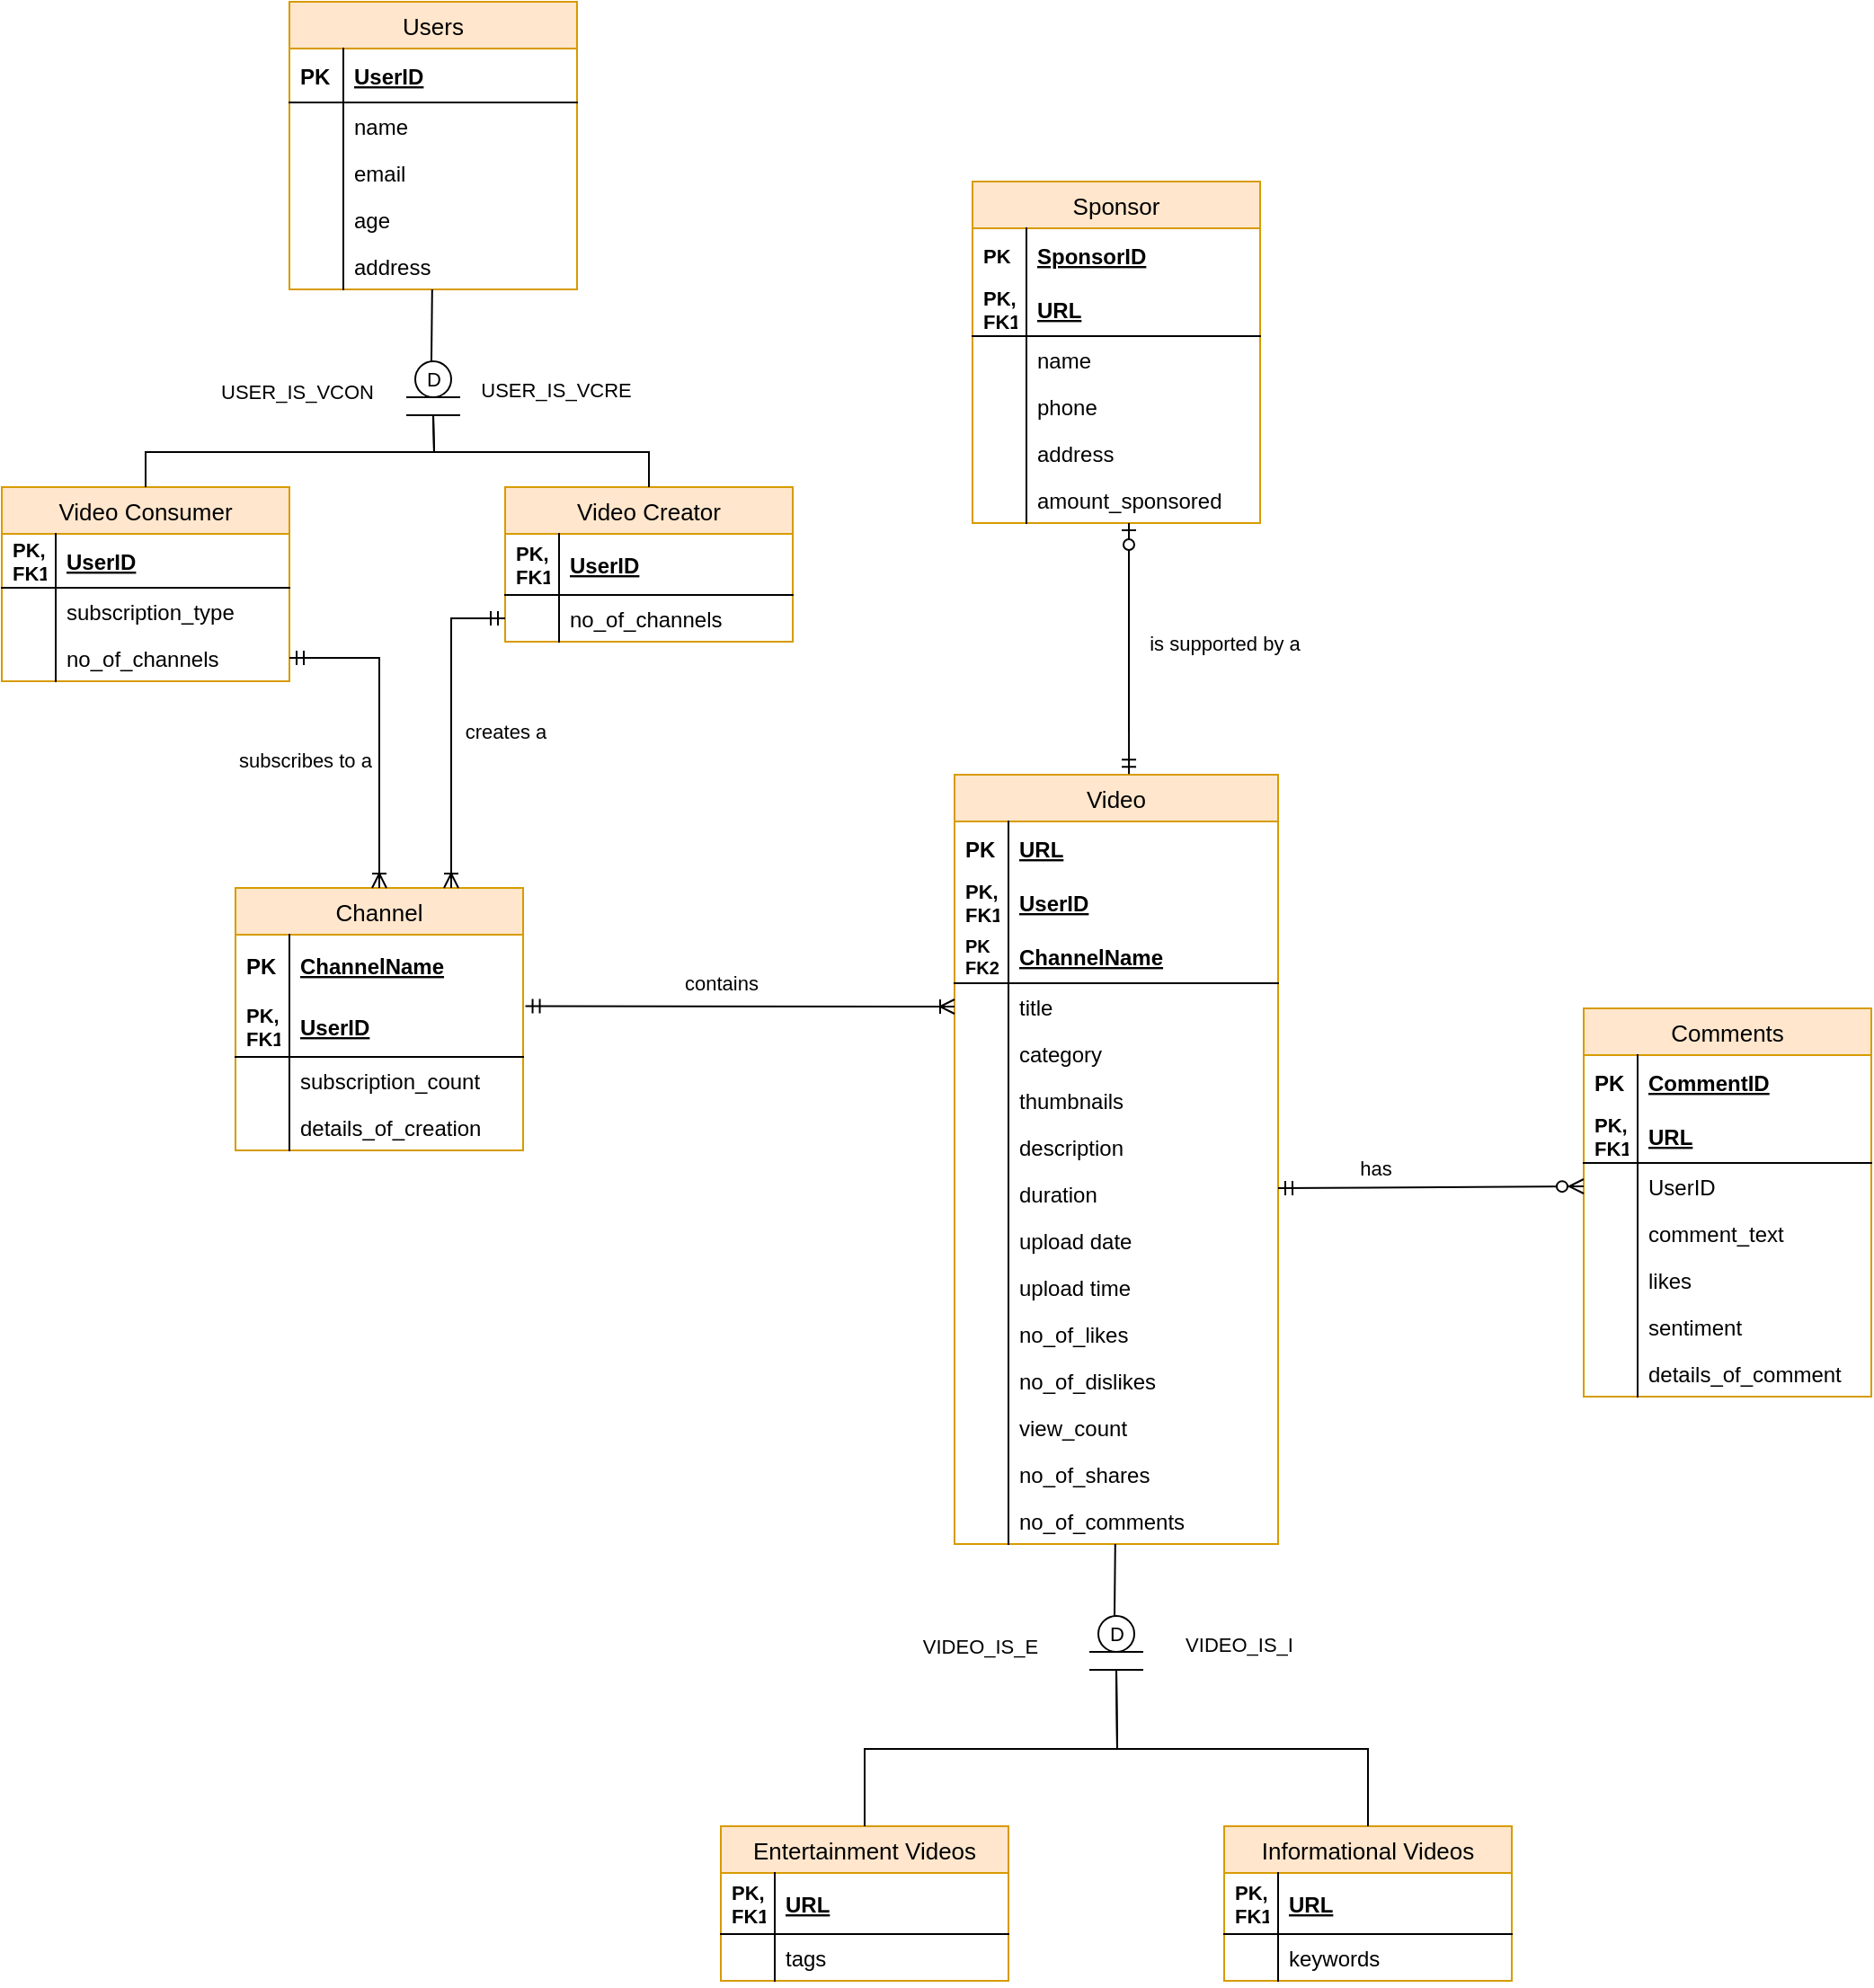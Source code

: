 <mxfile version="20.8.15" type="device"><diagram id="cdb5e136-1861-7ef1-5e76-c57f7e18aa8d" name="HW1"><mxGraphModel dx="2864" dy="1233" grid="1" gridSize="10" guides="1" tooltips="1" connect="1" arrows="1" fold="1" page="1" pageScale="1" pageWidth="1100" pageHeight="850" math="0" shadow="0"><root><mxCell id="0"/><mxCell id="1" parent="0"/><mxCell id="4a63a70a29bb4ada-1" value="Users" style="swimlane;fontStyle=0;childLayout=stackLayout;horizontal=1;startSize=26;fillColor=#ffe6cc;horizontalStack=0;resizeParent=1;resizeParentMax=0;resizeLast=0;collapsible=1;marginBottom=0;swimlaneFillColor=#ffffff;align=center;strokeWidth=1;fontSize=13;strokeColor=#d79b00;" parent="1" vertex="1"><mxGeometry x="130" y="20" width="160" height="160" as="geometry"/></mxCell><mxCell id="4a63a70a29bb4ada-2" value="UserID" style="shape=partialRectangle;top=0;left=0;right=0;bottom=1;align=left;verticalAlign=middle;fillColor=none;spacingLeft=34;spacingRight=4;overflow=hidden;rotatable=0;points=[[0,0.5],[1,0.5]];portConstraint=eastwest;dropTarget=0;fontStyle=5;" parent="4a63a70a29bb4ada-1" vertex="1"><mxGeometry y="26" width="160" height="30" as="geometry"/></mxCell><mxCell id="4a63a70a29bb4ada-3" value="PK" style="shape=partialRectangle;top=0;left=0;bottom=0;fillColor=none;align=left;verticalAlign=middle;spacingLeft=4;spacingRight=4;overflow=hidden;rotatable=0;points=[];portConstraint=eastwest;part=1;fontStyle=1" parent="4a63a70a29bb4ada-2" vertex="1" connectable="0"><mxGeometry width="30" height="30" as="geometry"/></mxCell><mxCell id="4a63a70a29bb4ada-6" value="name" style="shape=partialRectangle;top=0;left=0;right=0;bottom=0;align=left;verticalAlign=top;fillColor=none;spacingLeft=34;spacingRight=4;overflow=hidden;rotatable=0;points=[[0,0.5],[1,0.5]];portConstraint=eastwest;dropTarget=0;fontStyle=0" parent="4a63a70a29bb4ada-1" vertex="1"><mxGeometry y="56" width="160" height="26" as="geometry"/></mxCell><mxCell id="4a63a70a29bb4ada-7" value="" style="shape=partialRectangle;top=0;left=0;bottom=0;fillColor=none;align=left;verticalAlign=top;spacingLeft=4;spacingRight=4;overflow=hidden;rotatable=0;points=[];portConstraint=eastwest;part=1;fontStyle=2" parent="4a63a70a29bb4ada-6" vertex="1" connectable="0"><mxGeometry width="30" height="26" as="geometry"/></mxCell><mxCell id="5ecfb9fce94ea102-8" value="email" style="shape=partialRectangle;top=0;left=0;right=0;bottom=0;align=left;verticalAlign=top;fillColor=none;spacingLeft=34;spacingRight=4;overflow=hidden;rotatable=0;points=[[0,0.5],[1,0.5]];portConstraint=eastwest;dropTarget=0;" parent="4a63a70a29bb4ada-1" vertex="1"><mxGeometry y="82" width="160" height="26" as="geometry"/></mxCell><mxCell id="5ecfb9fce94ea102-9" value="" style="shape=partialRectangle;top=0;left=0;bottom=0;fillColor=none;align=left;verticalAlign=top;spacingLeft=4;spacingRight=4;overflow=hidden;rotatable=0;points=[];portConstraint=eastwest;part=1;" parent="5ecfb9fce94ea102-8" vertex="1" connectable="0"><mxGeometry width="30" height="26" as="geometry"/></mxCell><mxCell id="4a63a70a29bb4ada-16" value="age" style="shape=partialRectangle;top=0;left=0;right=0;bottom=0;align=left;verticalAlign=top;fillColor=none;spacingLeft=34;spacingRight=4;overflow=hidden;rotatable=0;points=[[0,0.5],[1,0.5]];portConstraint=eastwest;dropTarget=0;" parent="4a63a70a29bb4ada-1" vertex="1"><mxGeometry y="108" width="160" height="26" as="geometry"/></mxCell><mxCell id="4a63a70a29bb4ada-17" value="" style="shape=partialRectangle;top=0;left=0;bottom=0;fillColor=none;align=left;verticalAlign=top;spacingLeft=4;spacingRight=4;overflow=hidden;rotatable=0;points=[];portConstraint=eastwest;part=1;" parent="4a63a70a29bb4ada-16" vertex="1" connectable="0"><mxGeometry width="30" height="26" as="geometry"/></mxCell><mxCell id="5k9nXyKRHNl5t0Hc_vEz-2" value="address&#10;" style="shape=partialRectangle;top=0;left=0;right=0;bottom=0;align=left;verticalAlign=top;fillColor=none;spacingLeft=34;spacingRight=4;overflow=hidden;rotatable=0;points=[[0,0.5],[1,0.5]];portConstraint=eastwest;dropTarget=0;" vertex="1" parent="4a63a70a29bb4ada-1"><mxGeometry y="134" width="160" height="26" as="geometry"/></mxCell><mxCell id="5k9nXyKRHNl5t0Hc_vEz-3" value="" style="shape=partialRectangle;top=0;left=0;bottom=0;fillColor=none;align=left;verticalAlign=top;spacingLeft=4;spacingRight=4;overflow=hidden;rotatable=0;points=[];portConstraint=eastwest;part=1;" vertex="1" connectable="0" parent="5k9nXyKRHNl5t0Hc_vEz-2"><mxGeometry width="30" height="26" as="geometry"/></mxCell><mxCell id="5k9nXyKRHNl5t0Hc_vEz-5" value="Video Consumer" style="swimlane;fontStyle=0;childLayout=stackLayout;horizontal=1;startSize=26;fillColor=#ffe6cc;horizontalStack=0;resizeParent=1;resizeParentMax=0;resizeLast=0;collapsible=1;marginBottom=0;swimlaneFillColor=#ffffff;align=center;strokeWidth=1;fontSize=13;strokeColor=#d79b00;" vertex="1" parent="1"><mxGeometry x="-30" y="290" width="160" height="108" as="geometry"/></mxCell><mxCell id="5k9nXyKRHNl5t0Hc_vEz-6" value="UserID" style="shape=partialRectangle;top=0;left=0;right=0;bottom=1;align=left;verticalAlign=middle;fillColor=none;spacingLeft=34;spacingRight=4;overflow=hidden;rotatable=0;points=[[0,0.5],[1,0.5]];portConstraint=eastwest;dropTarget=0;fontStyle=5;" vertex="1" parent="5k9nXyKRHNl5t0Hc_vEz-5"><mxGeometry y="26" width="160" height="30" as="geometry"/></mxCell><mxCell id="5k9nXyKRHNl5t0Hc_vEz-7" value="PK,&#10;FK1" style="shape=partialRectangle;top=0;left=0;bottom=0;fillColor=none;align=left;verticalAlign=middle;spacingLeft=4;spacingRight=4;overflow=hidden;rotatable=0;points=[];portConstraint=eastwest;part=1;fontStyle=1;fontSize=11;" vertex="1" connectable="0" parent="5k9nXyKRHNl5t0Hc_vEz-6"><mxGeometry width="30" height="30" as="geometry"/></mxCell><mxCell id="5k9nXyKRHNl5t0Hc_vEz-8" value="subscription_type" style="shape=partialRectangle;top=0;left=0;right=0;bottom=0;align=left;verticalAlign=top;fillColor=none;spacingLeft=34;spacingRight=4;overflow=hidden;rotatable=0;points=[[0,0.5],[1,0.5]];portConstraint=eastwest;dropTarget=0;fontStyle=0" vertex="1" parent="5k9nXyKRHNl5t0Hc_vEz-5"><mxGeometry y="56" width="160" height="26" as="geometry"/></mxCell><mxCell id="5k9nXyKRHNl5t0Hc_vEz-9" value="" style="shape=partialRectangle;top=0;left=0;bottom=0;fillColor=none;align=left;verticalAlign=top;spacingLeft=4;spacingRight=4;overflow=hidden;rotatable=0;points=[];portConstraint=eastwest;part=1;fontStyle=2" vertex="1" connectable="0" parent="5k9nXyKRHNl5t0Hc_vEz-8"><mxGeometry width="30" height="26" as="geometry"/></mxCell><mxCell id="5k9nXyKRHNl5t0Hc_vEz-12" value="no_of_channels" style="shape=partialRectangle;top=0;left=0;right=0;bottom=0;align=left;verticalAlign=top;fillColor=none;spacingLeft=34;spacingRight=4;overflow=hidden;rotatable=0;points=[[0,0.5],[1,0.5]];portConstraint=eastwest;dropTarget=0;" vertex="1" parent="5k9nXyKRHNl5t0Hc_vEz-5"><mxGeometry y="82" width="160" height="26" as="geometry"/></mxCell><mxCell id="5k9nXyKRHNl5t0Hc_vEz-13" value="" style="shape=partialRectangle;top=0;left=0;bottom=0;fillColor=none;align=left;verticalAlign=top;spacingLeft=4;spacingRight=4;overflow=hidden;rotatable=0;points=[];portConstraint=eastwest;part=1;" vertex="1" connectable="0" parent="5k9nXyKRHNl5t0Hc_vEz-12"><mxGeometry width="30" height="26" as="geometry"/></mxCell><mxCell id="5k9nXyKRHNl5t0Hc_vEz-16" value="Video Creator" style="swimlane;fontStyle=0;childLayout=stackLayout;horizontal=1;startSize=26;fillColor=#ffe6cc;horizontalStack=0;resizeParent=1;resizeParentMax=0;resizeLast=0;collapsible=1;marginBottom=0;swimlaneFillColor=#ffffff;align=center;strokeWidth=1;fontSize=13;strokeColor=#d79b00;" vertex="1" parent="1"><mxGeometry x="250" y="290" width="160" height="86" as="geometry"/></mxCell><mxCell id="5k9nXyKRHNl5t0Hc_vEz-17" value="UserID" style="shape=partialRectangle;top=0;left=0;right=0;bottom=1;align=left;verticalAlign=middle;fillColor=none;spacingLeft=34;spacingRight=4;overflow=hidden;rotatable=0;points=[[0,0.5],[1,0.5]];portConstraint=eastwest;dropTarget=0;fontStyle=5;" vertex="1" parent="5k9nXyKRHNl5t0Hc_vEz-16"><mxGeometry y="26" width="160" height="34" as="geometry"/></mxCell><mxCell id="5k9nXyKRHNl5t0Hc_vEz-18" value="PK,&#10;FK1" style="shape=partialRectangle;top=0;left=0;bottom=0;fillColor=none;align=left;verticalAlign=middle;spacingLeft=4;spacingRight=4;overflow=hidden;rotatable=0;points=[];portConstraint=eastwest;part=1;fontStyle=1;fontSize=11;" vertex="1" connectable="0" parent="5k9nXyKRHNl5t0Hc_vEz-17"><mxGeometry width="30" height="34" as="geometry"/></mxCell><mxCell id="5k9nXyKRHNl5t0Hc_vEz-19" value="no_of_channels" style="shape=partialRectangle;top=0;left=0;right=0;bottom=0;align=left;verticalAlign=top;fillColor=none;spacingLeft=34;spacingRight=4;overflow=hidden;rotatable=0;points=[[0,0.5],[1,0.5]];portConstraint=eastwest;dropTarget=0;fontStyle=0" vertex="1" parent="5k9nXyKRHNl5t0Hc_vEz-16"><mxGeometry y="60" width="160" height="26" as="geometry"/></mxCell><mxCell id="5k9nXyKRHNl5t0Hc_vEz-20" value="" style="shape=partialRectangle;top=0;left=0;bottom=0;fillColor=none;align=left;verticalAlign=top;spacingLeft=4;spacingRight=4;overflow=hidden;rotatable=0;points=[];portConstraint=eastwest;part=1;fontStyle=2" vertex="1" connectable="0" parent="5k9nXyKRHNl5t0Hc_vEz-19"><mxGeometry width="30" height="26" as="geometry"/></mxCell><mxCell id="5k9nXyKRHNl5t0Hc_vEz-27" value="Channel" style="swimlane;fontStyle=0;childLayout=stackLayout;horizontal=1;startSize=26;fillColor=#ffe6cc;horizontalStack=0;resizeParent=1;resizeParentMax=0;resizeLast=0;collapsible=1;marginBottom=0;swimlaneFillColor=#ffffff;align=center;strokeWidth=1;fontSize=13;strokeColor=#d79b00;" vertex="1" parent="1"><mxGeometry x="100" y="513" width="160" height="146" as="geometry"/></mxCell><mxCell id="5k9nXyKRHNl5t0Hc_vEz-28" value="ChannelName" style="shape=partialRectangle;top=0;left=0;right=0;bottom=1;align=left;verticalAlign=middle;fillColor=none;spacingLeft=34;spacingRight=4;overflow=hidden;rotatable=0;points=[[0,0.5],[1,0.5]];portConstraint=eastwest;dropTarget=0;fontStyle=5;strokeColor=none;" vertex="1" parent="5k9nXyKRHNl5t0Hc_vEz-27"><mxGeometry y="26" width="160" height="34" as="geometry"/></mxCell><mxCell id="5k9nXyKRHNl5t0Hc_vEz-29" value="PK" style="shape=partialRectangle;top=0;left=0;bottom=0;fillColor=none;align=left;verticalAlign=middle;spacingLeft=4;spacingRight=4;overflow=hidden;rotatable=0;points=[];portConstraint=eastwest;part=1;fontStyle=1" vertex="1" connectable="0" parent="5k9nXyKRHNl5t0Hc_vEz-28"><mxGeometry width="30" height="34" as="geometry"/></mxCell><mxCell id="5k9nXyKRHNl5t0Hc_vEz-38" value="UserID" style="shape=partialRectangle;top=0;left=0;right=0;bottom=1;align=left;verticalAlign=middle;fillColor=none;spacingLeft=34;spacingRight=4;overflow=hidden;rotatable=0;points=[[0,0.5],[1,0.5]];portConstraint=eastwest;dropTarget=0;fontStyle=5;" vertex="1" parent="5k9nXyKRHNl5t0Hc_vEz-27"><mxGeometry y="60" width="160" height="34" as="geometry"/></mxCell><mxCell id="5k9nXyKRHNl5t0Hc_vEz-39" value="PK,&#10;FK1" style="shape=partialRectangle;top=0;left=0;bottom=0;fillColor=none;align=left;verticalAlign=middle;spacingLeft=4;spacingRight=4;overflow=hidden;rotatable=0;points=[];portConstraint=eastwest;part=1;fontStyle=1;fontSize=11;" vertex="1" connectable="0" parent="5k9nXyKRHNl5t0Hc_vEz-38"><mxGeometry width="30" height="34" as="geometry"/></mxCell><mxCell id="5k9nXyKRHNl5t0Hc_vEz-30" value="subscription_count" style="shape=partialRectangle;top=0;left=0;right=0;bottom=0;align=left;verticalAlign=top;fillColor=none;spacingLeft=34;spacingRight=4;overflow=hidden;rotatable=0;points=[[0,0.5],[1,0.5]];portConstraint=eastwest;dropTarget=0;fontStyle=0" vertex="1" parent="5k9nXyKRHNl5t0Hc_vEz-27"><mxGeometry y="94" width="160" height="26" as="geometry"/></mxCell><mxCell id="5k9nXyKRHNl5t0Hc_vEz-31" value="" style="shape=partialRectangle;top=0;left=0;bottom=0;fillColor=none;align=left;verticalAlign=top;spacingLeft=4;spacingRight=4;overflow=hidden;rotatable=0;points=[];portConstraint=eastwest;part=1;fontStyle=2" vertex="1" connectable="0" parent="5k9nXyKRHNl5t0Hc_vEz-30"><mxGeometry width="30" height="26" as="geometry"/></mxCell><mxCell id="5k9nXyKRHNl5t0Hc_vEz-32" value="details_of_creation" style="shape=partialRectangle;top=0;left=0;right=0;bottom=0;align=left;verticalAlign=top;fillColor=none;spacingLeft=34;spacingRight=4;overflow=hidden;rotatable=0;points=[[0,0.5],[1,0.5]];portConstraint=eastwest;dropTarget=0;" vertex="1" parent="5k9nXyKRHNl5t0Hc_vEz-27"><mxGeometry y="120" width="160" height="26" as="geometry"/></mxCell><mxCell id="5k9nXyKRHNl5t0Hc_vEz-33" value="" style="shape=partialRectangle;top=0;left=0;bottom=0;fillColor=none;align=left;verticalAlign=top;spacingLeft=4;spacingRight=4;overflow=hidden;rotatable=0;points=[];portConstraint=eastwest;part=1;" vertex="1" connectable="0" parent="5k9nXyKRHNl5t0Hc_vEz-32"><mxGeometry width="30" height="26" as="geometry"/></mxCell><mxCell id="5k9nXyKRHNl5t0Hc_vEz-45" value="Video" style="swimlane;fontStyle=0;childLayout=stackLayout;horizontal=1;startSize=26;fillColor=#ffe6cc;horizontalStack=0;resizeParent=1;resizeParentMax=0;resizeLast=0;collapsible=1;marginBottom=0;swimlaneFillColor=#ffffff;align=center;strokeWidth=1;fontSize=13;strokeColor=#d79b00;" vertex="1" parent="1"><mxGeometry x="500" y="450" width="180" height="428" as="geometry"/></mxCell><mxCell id="5k9nXyKRHNl5t0Hc_vEz-46" value="URL" style="shape=partialRectangle;top=0;left=0;right=0;bottom=1;align=left;verticalAlign=middle;fillColor=none;spacingLeft=34;spacingRight=4;overflow=hidden;rotatable=0;points=[[0,0.5],[1,0.5]];portConstraint=eastwest;dropTarget=0;fontStyle=5;strokeColor=none;" vertex="1" parent="5k9nXyKRHNl5t0Hc_vEz-45"><mxGeometry y="26" width="180" height="30" as="geometry"/></mxCell><mxCell id="5k9nXyKRHNl5t0Hc_vEz-47" value="PK" style="shape=partialRectangle;top=0;left=0;bottom=0;fillColor=none;align=left;verticalAlign=middle;spacingLeft=4;spacingRight=4;overflow=hidden;rotatable=0;points=[];portConstraint=eastwest;part=1;fontStyle=1" vertex="1" connectable="0" parent="5k9nXyKRHNl5t0Hc_vEz-46"><mxGeometry width="30" height="30" as="geometry"/></mxCell><mxCell id="5k9nXyKRHNl5t0Hc_vEz-78" value="UserID" style="shape=partialRectangle;top=0;left=0;right=0;bottom=1;align=left;verticalAlign=middle;fillColor=none;spacingLeft=34;spacingRight=4;overflow=hidden;rotatable=0;points=[[0,0.5],[1,0.5]];portConstraint=eastwest;dropTarget=0;fontStyle=5;strokeColor=none;" vertex="1" parent="5k9nXyKRHNl5t0Hc_vEz-45"><mxGeometry y="56" width="180" height="30" as="geometry"/></mxCell><mxCell id="5k9nXyKRHNl5t0Hc_vEz-79" value="PK,&#10;FK1" style="shape=partialRectangle;top=0;left=0;bottom=0;fillColor=none;align=left;verticalAlign=middle;spacingLeft=4;spacingRight=4;overflow=hidden;rotatable=0;points=[];portConstraint=eastwest;part=1;fontStyle=1;fontSize=11;" vertex="1" connectable="0" parent="5k9nXyKRHNl5t0Hc_vEz-78"><mxGeometry width="30" height="30" as="geometry"/></mxCell><mxCell id="5k9nXyKRHNl5t0Hc_vEz-80" value="ChannelName" style="shape=partialRectangle;top=0;left=0;right=0;bottom=1;align=left;verticalAlign=middle;fillColor=none;spacingLeft=34;spacingRight=4;overflow=hidden;rotatable=0;points=[[0,0.5],[1,0.5]];portConstraint=eastwest;dropTarget=0;fontStyle=5;" vertex="1" parent="5k9nXyKRHNl5t0Hc_vEz-45"><mxGeometry y="86" width="180" height="30" as="geometry"/></mxCell><mxCell id="5k9nXyKRHNl5t0Hc_vEz-81" value="PK&#10;FK2" style="shape=partialRectangle;top=0;left=0;bottom=0;fillColor=none;align=left;verticalAlign=middle;spacingLeft=4;spacingRight=4;overflow=hidden;rotatable=0;points=[];portConstraint=eastwest;part=1;fontStyle=1;fontSize=10;" vertex="1" connectable="0" parent="5k9nXyKRHNl5t0Hc_vEz-80"><mxGeometry width="30" height="30" as="geometry"/></mxCell><mxCell id="5k9nXyKRHNl5t0Hc_vEz-48" value="title" style="shape=partialRectangle;top=0;left=0;right=0;bottom=0;align=left;verticalAlign=top;fillColor=none;spacingLeft=34;spacingRight=4;overflow=hidden;rotatable=0;points=[[0,0.5],[1,0.5]];portConstraint=eastwest;dropTarget=0;fontStyle=0" vertex="1" parent="5k9nXyKRHNl5t0Hc_vEz-45"><mxGeometry y="116" width="180" height="26" as="geometry"/></mxCell><mxCell id="5k9nXyKRHNl5t0Hc_vEz-49" value="" style="shape=partialRectangle;top=0;left=0;bottom=0;fillColor=none;align=left;verticalAlign=top;spacingLeft=4;spacingRight=4;overflow=hidden;rotatable=0;points=[];portConstraint=eastwest;part=1;fontStyle=2" vertex="1" connectable="0" parent="5k9nXyKRHNl5t0Hc_vEz-48"><mxGeometry width="30" height="26" as="geometry"/></mxCell><mxCell id="5k9nXyKRHNl5t0Hc_vEz-61" value="category" style="shape=partialRectangle;top=0;left=0;right=0;bottom=0;align=left;verticalAlign=top;fillColor=none;spacingLeft=34;spacingRight=4;overflow=hidden;rotatable=0;points=[[0,0.5],[1,0.5]];portConstraint=eastwest;dropTarget=0;" vertex="1" parent="5k9nXyKRHNl5t0Hc_vEz-45"><mxGeometry y="142" width="180" height="26" as="geometry"/></mxCell><mxCell id="5k9nXyKRHNl5t0Hc_vEz-62" value="" style="shape=partialRectangle;top=0;left=0;bottom=0;fillColor=none;align=left;verticalAlign=top;spacingLeft=4;spacingRight=4;overflow=hidden;rotatable=0;points=[];portConstraint=eastwest;part=1;" vertex="1" connectable="0" parent="5k9nXyKRHNl5t0Hc_vEz-61"><mxGeometry width="30" height="26" as="geometry"/></mxCell><mxCell id="5k9nXyKRHNl5t0Hc_vEz-50" value="thumbnails" style="shape=partialRectangle;top=0;left=0;right=0;bottom=0;align=left;verticalAlign=top;fillColor=none;spacingLeft=34;spacingRight=4;overflow=hidden;rotatable=0;points=[[0,0.5],[1,0.5]];portConstraint=eastwest;dropTarget=0;" vertex="1" parent="5k9nXyKRHNl5t0Hc_vEz-45"><mxGeometry y="168" width="180" height="26" as="geometry"/></mxCell><mxCell id="5k9nXyKRHNl5t0Hc_vEz-51" value="" style="shape=partialRectangle;top=0;left=0;bottom=0;fillColor=none;align=left;verticalAlign=top;spacingLeft=4;spacingRight=4;overflow=hidden;rotatable=0;points=[];portConstraint=eastwest;part=1;" vertex="1" connectable="0" parent="5k9nXyKRHNl5t0Hc_vEz-50"><mxGeometry width="30" height="26" as="geometry"/></mxCell><mxCell id="5k9nXyKRHNl5t0Hc_vEz-52" value="description" style="shape=partialRectangle;top=0;left=0;right=0;bottom=0;align=left;verticalAlign=top;fillColor=none;spacingLeft=34;spacingRight=4;overflow=hidden;rotatable=0;points=[[0,0.5],[1,0.5]];portConstraint=eastwest;dropTarget=0;" vertex="1" parent="5k9nXyKRHNl5t0Hc_vEz-45"><mxGeometry y="194" width="180" height="26" as="geometry"/></mxCell><mxCell id="5k9nXyKRHNl5t0Hc_vEz-53" value="" style="shape=partialRectangle;top=0;left=0;bottom=0;fillColor=none;align=left;verticalAlign=top;spacingLeft=4;spacingRight=4;overflow=hidden;rotatable=0;points=[];portConstraint=eastwest;part=1;" vertex="1" connectable="0" parent="5k9nXyKRHNl5t0Hc_vEz-52"><mxGeometry width="30" height="26" as="geometry"/></mxCell><mxCell id="5k9nXyKRHNl5t0Hc_vEz-63" value="duration&#10;" style="shape=partialRectangle;top=0;left=0;right=0;bottom=0;align=left;verticalAlign=top;fillColor=none;spacingLeft=34;spacingRight=4;overflow=hidden;rotatable=0;points=[[0,0.5],[1,0.5]];portConstraint=eastwest;dropTarget=0;" vertex="1" parent="5k9nXyKRHNl5t0Hc_vEz-45"><mxGeometry y="220" width="180" height="26" as="geometry"/></mxCell><mxCell id="5k9nXyKRHNl5t0Hc_vEz-64" value="" style="shape=partialRectangle;top=0;left=0;bottom=0;fillColor=none;align=left;verticalAlign=top;spacingLeft=4;spacingRight=4;overflow=hidden;rotatable=0;points=[];portConstraint=eastwest;part=1;" vertex="1" connectable="0" parent="5k9nXyKRHNl5t0Hc_vEz-63"><mxGeometry width="30" height="26" as="geometry"/></mxCell><mxCell id="5k9nXyKRHNl5t0Hc_vEz-65" value="upload date&#10;" style="shape=partialRectangle;top=0;left=0;right=0;bottom=0;align=left;verticalAlign=top;fillColor=none;spacingLeft=34;spacingRight=4;overflow=hidden;rotatable=0;points=[[0,0.5],[1,0.5]];portConstraint=eastwest;dropTarget=0;" vertex="1" parent="5k9nXyKRHNl5t0Hc_vEz-45"><mxGeometry y="246" width="180" height="26" as="geometry"/></mxCell><mxCell id="5k9nXyKRHNl5t0Hc_vEz-66" value="" style="shape=partialRectangle;top=0;left=0;bottom=0;fillColor=none;align=left;verticalAlign=top;spacingLeft=4;spacingRight=4;overflow=hidden;rotatable=0;points=[];portConstraint=eastwest;part=1;" vertex="1" connectable="0" parent="5k9nXyKRHNl5t0Hc_vEz-65"><mxGeometry width="30" height="26" as="geometry"/></mxCell><mxCell id="5k9nXyKRHNl5t0Hc_vEz-114" value="upload time" style="shape=partialRectangle;top=0;left=0;right=0;bottom=0;align=left;verticalAlign=top;fillColor=none;spacingLeft=34;spacingRight=4;overflow=hidden;rotatable=0;points=[[0,0.5],[1,0.5]];portConstraint=eastwest;dropTarget=0;" vertex="1" parent="5k9nXyKRHNl5t0Hc_vEz-45"><mxGeometry y="272" width="180" height="26" as="geometry"/></mxCell><mxCell id="5k9nXyKRHNl5t0Hc_vEz-115" value="" style="shape=partialRectangle;top=0;left=0;bottom=0;fillColor=none;align=left;verticalAlign=top;spacingLeft=4;spacingRight=4;overflow=hidden;rotatable=0;points=[];portConstraint=eastwest;part=1;" vertex="1" connectable="0" parent="5k9nXyKRHNl5t0Hc_vEz-114"><mxGeometry width="30" height="26" as="geometry"/></mxCell><mxCell id="5k9nXyKRHNl5t0Hc_vEz-54" value="no_of_likes" style="shape=partialRectangle;top=0;left=0;right=0;bottom=0;align=left;verticalAlign=top;fillColor=none;spacingLeft=34;spacingRight=4;overflow=hidden;rotatable=0;points=[[0,0.5],[1,0.5]];portConstraint=eastwest;dropTarget=0;" vertex="1" parent="5k9nXyKRHNl5t0Hc_vEz-45"><mxGeometry y="298" width="180" height="26" as="geometry"/></mxCell><mxCell id="5k9nXyKRHNl5t0Hc_vEz-55" value="" style="shape=partialRectangle;top=0;left=0;bottom=0;fillColor=none;align=left;verticalAlign=top;spacingLeft=4;spacingRight=4;overflow=hidden;rotatable=0;points=[];portConstraint=eastwest;part=1;" vertex="1" connectable="0" parent="5k9nXyKRHNl5t0Hc_vEz-54"><mxGeometry width="30" height="26" as="geometry"/></mxCell><mxCell id="5k9nXyKRHNl5t0Hc_vEz-118" value="no_of_dislikes" style="shape=partialRectangle;top=0;left=0;right=0;bottom=0;align=left;verticalAlign=top;fillColor=none;spacingLeft=34;spacingRight=4;overflow=hidden;rotatable=0;points=[[0,0.5],[1,0.5]];portConstraint=eastwest;dropTarget=0;" vertex="1" parent="5k9nXyKRHNl5t0Hc_vEz-45"><mxGeometry y="324" width="180" height="26" as="geometry"/></mxCell><mxCell id="5k9nXyKRHNl5t0Hc_vEz-119" value="" style="shape=partialRectangle;top=0;left=0;bottom=0;fillColor=none;align=left;verticalAlign=top;spacingLeft=4;spacingRight=4;overflow=hidden;rotatable=0;points=[];portConstraint=eastwest;part=1;" vertex="1" connectable="0" parent="5k9nXyKRHNl5t0Hc_vEz-118"><mxGeometry width="30" height="26" as="geometry"/></mxCell><mxCell id="5k9nXyKRHNl5t0Hc_vEz-120" value="view_count" style="shape=partialRectangle;top=0;left=0;right=0;bottom=0;align=left;verticalAlign=top;fillColor=none;spacingLeft=34;spacingRight=4;overflow=hidden;rotatable=0;points=[[0,0.5],[1,0.5]];portConstraint=eastwest;dropTarget=0;" vertex="1" parent="5k9nXyKRHNl5t0Hc_vEz-45"><mxGeometry y="350" width="180" height="26" as="geometry"/></mxCell><mxCell id="5k9nXyKRHNl5t0Hc_vEz-121" value="" style="shape=partialRectangle;top=0;left=0;bottom=0;fillColor=none;align=left;verticalAlign=top;spacingLeft=4;spacingRight=4;overflow=hidden;rotatable=0;points=[];portConstraint=eastwest;part=1;" vertex="1" connectable="0" parent="5k9nXyKRHNl5t0Hc_vEz-120"><mxGeometry width="30" height="26" as="geometry"/></mxCell><mxCell id="5k9nXyKRHNl5t0Hc_vEz-122" value="no_of_shares" style="shape=partialRectangle;top=0;left=0;right=0;bottom=0;align=left;verticalAlign=top;fillColor=none;spacingLeft=34;spacingRight=4;overflow=hidden;rotatable=0;points=[[0,0.5],[1,0.5]];portConstraint=eastwest;dropTarget=0;" vertex="1" parent="5k9nXyKRHNl5t0Hc_vEz-45"><mxGeometry y="376" width="180" height="26" as="geometry"/></mxCell><mxCell id="5k9nXyKRHNl5t0Hc_vEz-123" value="" style="shape=partialRectangle;top=0;left=0;bottom=0;fillColor=none;align=left;verticalAlign=top;spacingLeft=4;spacingRight=4;overflow=hidden;rotatable=0;points=[];portConstraint=eastwest;part=1;" vertex="1" connectable="0" parent="5k9nXyKRHNl5t0Hc_vEz-122"><mxGeometry width="30" height="26" as="geometry"/></mxCell><mxCell id="5k9nXyKRHNl5t0Hc_vEz-116" value="no_of_comments" style="shape=partialRectangle;top=0;left=0;right=0;bottom=0;align=left;verticalAlign=top;fillColor=none;spacingLeft=34;spacingRight=4;overflow=hidden;rotatable=0;points=[[0,0.5],[1,0.5]];portConstraint=eastwest;dropTarget=0;" vertex="1" parent="5k9nXyKRHNl5t0Hc_vEz-45"><mxGeometry y="402" width="180" height="26" as="geometry"/></mxCell><mxCell id="5k9nXyKRHNl5t0Hc_vEz-117" value="" style="shape=partialRectangle;top=0;left=0;bottom=0;fillColor=none;align=left;verticalAlign=top;spacingLeft=4;spacingRight=4;overflow=hidden;rotatable=0;points=[];portConstraint=eastwest;part=1;" vertex="1" connectable="0" parent="5k9nXyKRHNl5t0Hc_vEz-116"><mxGeometry width="30" height="26" as="geometry"/></mxCell><mxCell id="5k9nXyKRHNl5t0Hc_vEz-83" value="Informational Videos" style="swimlane;fontStyle=0;childLayout=stackLayout;horizontal=1;startSize=26;fillColor=#ffe6cc;horizontalStack=0;resizeParent=1;resizeParentMax=0;resizeLast=0;collapsible=1;marginBottom=0;swimlaneFillColor=#ffffff;align=center;strokeWidth=1;fontSize=13;strokeColor=#d79b00;" vertex="1" parent="1"><mxGeometry x="650" y="1035" width="160" height="86" as="geometry"/></mxCell><mxCell id="5k9nXyKRHNl5t0Hc_vEz-84" value="URL" style="shape=partialRectangle;top=0;left=0;right=0;bottom=1;align=left;verticalAlign=middle;fillColor=none;spacingLeft=34;spacingRight=4;overflow=hidden;rotatable=0;points=[[0,0.5],[1,0.5]];portConstraint=eastwest;dropTarget=0;fontStyle=5;" vertex="1" parent="5k9nXyKRHNl5t0Hc_vEz-83"><mxGeometry y="26" width="160" height="34" as="geometry"/></mxCell><mxCell id="5k9nXyKRHNl5t0Hc_vEz-85" value="PK,&#10;FK1" style="shape=partialRectangle;top=0;left=0;bottom=0;fillColor=none;align=left;verticalAlign=middle;spacingLeft=4;spacingRight=4;overflow=hidden;rotatable=0;points=[];portConstraint=eastwest;part=1;fontStyle=1;fontSize=11;" vertex="1" connectable="0" parent="5k9nXyKRHNl5t0Hc_vEz-84"><mxGeometry width="30" height="34" as="geometry"/></mxCell><mxCell id="5k9nXyKRHNl5t0Hc_vEz-86" value="keywords" style="shape=partialRectangle;top=0;left=0;right=0;bottom=0;align=left;verticalAlign=top;fillColor=none;spacingLeft=34;spacingRight=4;overflow=hidden;rotatable=0;points=[[0,0.5],[1,0.5]];portConstraint=eastwest;dropTarget=0;fontStyle=0" vertex="1" parent="5k9nXyKRHNl5t0Hc_vEz-83"><mxGeometry y="60" width="160" height="26" as="geometry"/></mxCell><mxCell id="5k9nXyKRHNl5t0Hc_vEz-87" value="" style="shape=partialRectangle;top=0;left=0;bottom=0;fillColor=none;align=left;verticalAlign=top;spacingLeft=4;spacingRight=4;overflow=hidden;rotatable=0;points=[];portConstraint=eastwest;part=1;fontStyle=2" vertex="1" connectable="0" parent="5k9nXyKRHNl5t0Hc_vEz-86"><mxGeometry width="30" height="26" as="geometry"/></mxCell><mxCell id="5k9nXyKRHNl5t0Hc_vEz-90" value="Entertainment Videos" style="swimlane;fontStyle=0;childLayout=stackLayout;horizontal=1;startSize=26;fillColor=#ffe6cc;horizontalStack=0;resizeParent=1;resizeParentMax=0;resizeLast=0;collapsible=1;marginBottom=0;swimlaneFillColor=#ffffff;align=center;strokeWidth=1;fontSize=13;strokeColor=#d79b00;" vertex="1" parent="1"><mxGeometry x="370" y="1035" width="160" height="86" as="geometry"/></mxCell><mxCell id="5k9nXyKRHNl5t0Hc_vEz-91" value="URL" style="shape=partialRectangle;top=0;left=0;right=0;bottom=1;align=left;verticalAlign=middle;fillColor=none;spacingLeft=34;spacingRight=4;overflow=hidden;rotatable=0;points=[[0,0.5],[1,0.5]];portConstraint=eastwest;dropTarget=0;fontStyle=5;" vertex="1" parent="5k9nXyKRHNl5t0Hc_vEz-90"><mxGeometry y="26" width="160" height="34" as="geometry"/></mxCell><mxCell id="5k9nXyKRHNl5t0Hc_vEz-92" value="PK,&#10;FK1" style="shape=partialRectangle;top=0;left=0;bottom=0;fillColor=none;align=left;verticalAlign=middle;spacingLeft=4;spacingRight=4;overflow=hidden;rotatable=0;points=[];portConstraint=eastwest;part=1;fontStyle=1;fontSize=11;" vertex="1" connectable="0" parent="5k9nXyKRHNl5t0Hc_vEz-91"><mxGeometry width="30" height="34" as="geometry"/></mxCell><mxCell id="5k9nXyKRHNl5t0Hc_vEz-93" value="tags" style="shape=partialRectangle;top=0;left=0;right=0;bottom=0;align=left;verticalAlign=top;fillColor=none;spacingLeft=34;spacingRight=4;overflow=hidden;rotatable=0;points=[[0,0.5],[1,0.5]];portConstraint=eastwest;dropTarget=0;fontStyle=0" vertex="1" parent="5k9nXyKRHNl5t0Hc_vEz-90"><mxGeometry y="60" width="160" height="26" as="geometry"/></mxCell><mxCell id="5k9nXyKRHNl5t0Hc_vEz-94" value="" style="shape=partialRectangle;top=0;left=0;bottom=0;fillColor=none;align=left;verticalAlign=top;spacingLeft=4;spacingRight=4;overflow=hidden;rotatable=0;points=[];portConstraint=eastwest;part=1;fontStyle=2" vertex="1" connectable="0" parent="5k9nXyKRHNl5t0Hc_vEz-93"><mxGeometry width="30" height="26" as="geometry"/></mxCell><mxCell id="5k9nXyKRHNl5t0Hc_vEz-99" value="" style="fontSize=12;html=1;endArrow=ERoneToMany;startArrow=ERmandOne;rounded=0;strokeColor=default;exitX=1.008;exitY=1.17;exitDx=0;exitDy=0;entryX=0;entryY=0.5;entryDx=0;entryDy=0;exitPerimeter=0;" edge="1" parent="1" source="5k9nXyKRHNl5t0Hc_vEz-28" target="5k9nXyKRHNl5t0Hc_vEz-48"><mxGeometry width="100" height="100" relative="1" as="geometry"><mxPoint x="660" y="670" as="sourcePoint"/><mxPoint x="760" y="570" as="targetPoint"/></mxGeometry></mxCell><mxCell id="5k9nXyKRHNl5t0Hc_vEz-100" value="contains" style="edgeLabel;html=1;align=center;verticalAlign=middle;resizable=0;points=[];fontSize=11;" vertex="1" connectable="0" parent="5k9nXyKRHNl5t0Hc_vEz-99"><mxGeometry x="-0.058" y="-1" relative="1" as="geometry"><mxPoint x="-4" y="-14" as="offset"/></mxGeometry></mxCell><mxCell id="5k9nXyKRHNl5t0Hc_vEz-101" value="" style="fontSize=12;html=1;endArrow=ERoneToMany;startArrow=ERmandOne;rounded=0;strokeColor=default;entryX=0.75;entryY=0;entryDx=0;entryDy=0;edgeStyle=orthogonalEdgeStyle;exitX=0;exitY=0.5;exitDx=0;exitDy=0;" edge="1" parent="1" source="5k9nXyKRHNl5t0Hc_vEz-19" target="5k9nXyKRHNl5t0Hc_vEz-27"><mxGeometry width="100" height="100" relative="1" as="geometry"><mxPoint x="250" y="389" as="sourcePoint"/><mxPoint x="240" y="450" as="targetPoint"/></mxGeometry></mxCell><mxCell id="5k9nXyKRHNl5t0Hc_vEz-102" value="creates a" style="edgeLabel;html=1;align=center;verticalAlign=middle;resizable=0;points=[];fontSize=11;" vertex="1" connectable="0" parent="5k9nXyKRHNl5t0Hc_vEz-101"><mxGeometry x="-0.132" y="2" relative="1" as="geometry"><mxPoint x="28" y="15" as="offset"/></mxGeometry></mxCell><mxCell id="5k9nXyKRHNl5t0Hc_vEz-103" value="Sponsor" style="swimlane;fontStyle=0;childLayout=stackLayout;horizontal=1;startSize=26;fillColor=#ffe6cc;horizontalStack=0;resizeParent=1;resizeParentMax=0;resizeLast=0;collapsible=1;marginBottom=0;swimlaneFillColor=#ffffff;align=center;strokeWidth=1;fontSize=13;strokeColor=#d79b00;" vertex="1" parent="1"><mxGeometry x="510" y="120" width="160" height="190" as="geometry"/></mxCell><mxCell id="5k9nXyKRHNl5t0Hc_vEz-104" value="SponsorID" style="shape=partialRectangle;top=0;left=0;right=0;bottom=1;align=left;verticalAlign=middle;fillColor=none;spacingLeft=34;spacingRight=4;overflow=hidden;rotatable=0;points=[[0,0.5],[1,0.5]];portConstraint=eastwest;dropTarget=0;fontStyle=5;strokeColor=none;" vertex="1" parent="5k9nXyKRHNl5t0Hc_vEz-103"><mxGeometry y="26" width="160" height="30" as="geometry"/></mxCell><mxCell id="5k9nXyKRHNl5t0Hc_vEz-105" value="PK" style="shape=partialRectangle;top=0;left=0;bottom=0;fillColor=none;align=left;verticalAlign=middle;spacingLeft=4;spacingRight=4;overflow=hidden;rotatable=0;points=[];portConstraint=eastwest;part=1;fontStyle=1;fontSize=11;" vertex="1" connectable="0" parent="5k9nXyKRHNl5t0Hc_vEz-104"><mxGeometry width="30" height="30" as="geometry"/></mxCell><mxCell id="5k9nXyKRHNl5t0Hc_vEz-141" value="URL" style="shape=partialRectangle;top=0;left=0;right=0;bottom=1;align=left;verticalAlign=middle;fillColor=none;spacingLeft=34;spacingRight=4;overflow=hidden;rotatable=0;points=[[0,0.5],[1,0.5]];portConstraint=eastwest;dropTarget=0;fontStyle=5;" vertex="1" parent="5k9nXyKRHNl5t0Hc_vEz-103"><mxGeometry y="56" width="160" height="30" as="geometry"/></mxCell><mxCell id="5k9nXyKRHNl5t0Hc_vEz-142" value="PK,&#10;FK1" style="shape=partialRectangle;top=0;left=0;bottom=0;fillColor=none;align=left;verticalAlign=middle;spacingLeft=4;spacingRight=4;overflow=hidden;rotatable=0;points=[];portConstraint=eastwest;part=1;fontStyle=1;fontSize=11;" vertex="1" connectable="0" parent="5k9nXyKRHNl5t0Hc_vEz-141"><mxGeometry width="30" height="30" as="geometry"/></mxCell><mxCell id="5k9nXyKRHNl5t0Hc_vEz-106" value="name" style="shape=partialRectangle;top=0;left=0;right=0;bottom=0;align=left;verticalAlign=top;fillColor=none;spacingLeft=34;spacingRight=4;overflow=hidden;rotatable=0;points=[[0,0.5],[1,0.5]];portConstraint=eastwest;dropTarget=0;fontStyle=0" vertex="1" parent="5k9nXyKRHNl5t0Hc_vEz-103"><mxGeometry y="86" width="160" height="26" as="geometry"/></mxCell><mxCell id="5k9nXyKRHNl5t0Hc_vEz-107" value="" style="shape=partialRectangle;top=0;left=0;bottom=0;fillColor=none;align=left;verticalAlign=top;spacingLeft=4;spacingRight=4;overflow=hidden;rotatable=0;points=[];portConstraint=eastwest;part=1;fontStyle=2" vertex="1" connectable="0" parent="5k9nXyKRHNl5t0Hc_vEz-106"><mxGeometry width="30" height="26" as="geometry"/></mxCell><mxCell id="5k9nXyKRHNl5t0Hc_vEz-108" value="phone" style="shape=partialRectangle;top=0;left=0;right=0;bottom=0;align=left;verticalAlign=top;fillColor=none;spacingLeft=34;spacingRight=4;overflow=hidden;rotatable=0;points=[[0,0.5],[1,0.5]];portConstraint=eastwest;dropTarget=0;" vertex="1" parent="5k9nXyKRHNl5t0Hc_vEz-103"><mxGeometry y="112" width="160" height="26" as="geometry"/></mxCell><mxCell id="5k9nXyKRHNl5t0Hc_vEz-109" value="" style="shape=partialRectangle;top=0;left=0;bottom=0;fillColor=none;align=left;verticalAlign=top;spacingLeft=4;spacingRight=4;overflow=hidden;rotatable=0;points=[];portConstraint=eastwest;part=1;" vertex="1" connectable="0" parent="5k9nXyKRHNl5t0Hc_vEz-108"><mxGeometry width="30" height="26" as="geometry"/></mxCell><mxCell id="5k9nXyKRHNl5t0Hc_vEz-110" value="address" style="shape=partialRectangle;top=0;left=0;right=0;bottom=0;align=left;verticalAlign=top;fillColor=none;spacingLeft=34;spacingRight=4;overflow=hidden;rotatable=0;points=[[0,0.5],[1,0.5]];portConstraint=eastwest;dropTarget=0;" vertex="1" parent="5k9nXyKRHNl5t0Hc_vEz-103"><mxGeometry y="138" width="160" height="26" as="geometry"/></mxCell><mxCell id="5k9nXyKRHNl5t0Hc_vEz-111" value="" style="shape=partialRectangle;top=0;left=0;bottom=0;fillColor=none;align=left;verticalAlign=top;spacingLeft=4;spacingRight=4;overflow=hidden;rotatable=0;points=[];portConstraint=eastwest;part=1;" vertex="1" connectable="0" parent="5k9nXyKRHNl5t0Hc_vEz-110"><mxGeometry width="30" height="26" as="geometry"/></mxCell><mxCell id="5k9nXyKRHNl5t0Hc_vEz-112" value="amount_sponsored" style="shape=partialRectangle;top=0;left=0;right=0;bottom=0;align=left;verticalAlign=top;fillColor=none;spacingLeft=34;spacingRight=4;overflow=hidden;rotatable=0;points=[[0,0.5],[1,0.5]];portConstraint=eastwest;dropTarget=0;" vertex="1" parent="5k9nXyKRHNl5t0Hc_vEz-103"><mxGeometry y="164" width="160" height="26" as="geometry"/></mxCell><mxCell id="5k9nXyKRHNl5t0Hc_vEz-113" value="" style="shape=partialRectangle;top=0;left=0;bottom=0;fillColor=none;align=left;verticalAlign=top;spacingLeft=4;spacingRight=4;overflow=hidden;rotatable=0;points=[];portConstraint=eastwest;part=1;" vertex="1" connectable="0" parent="5k9nXyKRHNl5t0Hc_vEz-112"><mxGeometry width="30" height="26" as="geometry"/></mxCell><mxCell id="5k9nXyKRHNl5t0Hc_vEz-124" value="Comments" style="swimlane;fontStyle=0;childLayout=stackLayout;horizontal=1;startSize=26;fillColor=#ffe6cc;horizontalStack=0;resizeParent=1;resizeParentMax=0;resizeLast=0;collapsible=1;marginBottom=0;swimlaneFillColor=#ffffff;align=center;strokeWidth=1;fontSize=13;strokeColor=#d79b00;" vertex="1" parent="1"><mxGeometry x="850" y="580" width="160" height="216" as="geometry"/></mxCell><mxCell id="5k9nXyKRHNl5t0Hc_vEz-125" value="CommentID" style="shape=partialRectangle;top=0;left=0;right=0;bottom=1;align=left;verticalAlign=middle;fillColor=none;spacingLeft=34;spacingRight=4;overflow=hidden;rotatable=0;points=[[0,0.5],[1,0.5]];portConstraint=eastwest;dropTarget=0;fontStyle=5;strokeColor=none;" vertex="1" parent="5k9nXyKRHNl5t0Hc_vEz-124"><mxGeometry y="26" width="160" height="30" as="geometry"/></mxCell><mxCell id="5k9nXyKRHNl5t0Hc_vEz-126" value="PK" style="shape=partialRectangle;top=0;left=0;bottom=0;fillColor=none;align=left;verticalAlign=middle;spacingLeft=4;spacingRight=4;overflow=hidden;rotatable=0;points=[];portConstraint=eastwest;part=1;fontStyle=1" vertex="1" connectable="0" parent="5k9nXyKRHNl5t0Hc_vEz-125"><mxGeometry width="30" height="30" as="geometry"/></mxCell><mxCell id="5k9nXyKRHNl5t0Hc_vEz-135" value="URL" style="shape=partialRectangle;top=0;left=0;right=0;bottom=1;align=left;verticalAlign=middle;fillColor=none;spacingLeft=34;spacingRight=4;overflow=hidden;rotatable=0;points=[[0,0.5],[1,0.5]];portConstraint=eastwest;dropTarget=0;fontStyle=5;" vertex="1" parent="5k9nXyKRHNl5t0Hc_vEz-124"><mxGeometry y="56" width="160" height="30" as="geometry"/></mxCell><mxCell id="5k9nXyKRHNl5t0Hc_vEz-136" value="PK,&#10;FK1" style="shape=partialRectangle;top=0;left=0;bottom=0;fillColor=none;align=left;verticalAlign=middle;spacingLeft=4;spacingRight=4;overflow=hidden;rotatable=0;points=[];portConstraint=eastwest;part=1;fontStyle=1;fontSize=11;" vertex="1" connectable="0" parent="5k9nXyKRHNl5t0Hc_vEz-135"><mxGeometry width="30" height="30" as="geometry"/></mxCell><mxCell id="5k9nXyKRHNl5t0Hc_vEz-127" value="UserID" style="shape=partialRectangle;top=0;left=0;right=0;bottom=0;align=left;verticalAlign=top;fillColor=none;spacingLeft=34;spacingRight=4;overflow=hidden;rotatable=0;points=[[0,0.5],[1,0.5]];portConstraint=eastwest;dropTarget=0;fontStyle=0" vertex="1" parent="5k9nXyKRHNl5t0Hc_vEz-124"><mxGeometry y="86" width="160" height="26" as="geometry"/></mxCell><mxCell id="5k9nXyKRHNl5t0Hc_vEz-128" value="" style="shape=partialRectangle;top=0;left=0;bottom=0;fillColor=none;align=left;verticalAlign=top;spacingLeft=4;spacingRight=4;overflow=hidden;rotatable=0;points=[];portConstraint=eastwest;part=1;fontStyle=2" vertex="1" connectable="0" parent="5k9nXyKRHNl5t0Hc_vEz-127"><mxGeometry width="30" height="26" as="geometry"/></mxCell><mxCell id="5k9nXyKRHNl5t0Hc_vEz-129" value="comment_text" style="shape=partialRectangle;top=0;left=0;right=0;bottom=0;align=left;verticalAlign=top;fillColor=none;spacingLeft=34;spacingRight=4;overflow=hidden;rotatable=0;points=[[0,0.5],[1,0.5]];portConstraint=eastwest;dropTarget=0;" vertex="1" parent="5k9nXyKRHNl5t0Hc_vEz-124"><mxGeometry y="112" width="160" height="26" as="geometry"/></mxCell><mxCell id="5k9nXyKRHNl5t0Hc_vEz-130" value="" style="shape=partialRectangle;top=0;left=0;bottom=0;fillColor=none;align=left;verticalAlign=top;spacingLeft=4;spacingRight=4;overflow=hidden;rotatable=0;points=[];portConstraint=eastwest;part=1;" vertex="1" connectable="0" parent="5k9nXyKRHNl5t0Hc_vEz-129"><mxGeometry width="30" height="26" as="geometry"/></mxCell><mxCell id="5k9nXyKRHNl5t0Hc_vEz-131" value="likes" style="shape=partialRectangle;top=0;left=0;right=0;bottom=0;align=left;verticalAlign=top;fillColor=none;spacingLeft=34;spacingRight=4;overflow=hidden;rotatable=0;points=[[0,0.5],[1,0.5]];portConstraint=eastwest;dropTarget=0;" vertex="1" parent="5k9nXyKRHNl5t0Hc_vEz-124"><mxGeometry y="138" width="160" height="26" as="geometry"/></mxCell><mxCell id="5k9nXyKRHNl5t0Hc_vEz-132" value="" style="shape=partialRectangle;top=0;left=0;bottom=0;fillColor=none;align=left;verticalAlign=top;spacingLeft=4;spacingRight=4;overflow=hidden;rotatable=0;points=[];portConstraint=eastwest;part=1;" vertex="1" connectable="0" parent="5k9nXyKRHNl5t0Hc_vEz-131"><mxGeometry width="30" height="26" as="geometry"/></mxCell><mxCell id="5k9nXyKRHNl5t0Hc_vEz-139" value="sentiment" style="shape=partialRectangle;top=0;left=0;right=0;bottom=0;align=left;verticalAlign=top;fillColor=none;spacingLeft=34;spacingRight=4;overflow=hidden;rotatable=0;points=[[0,0.5],[1,0.5]];portConstraint=eastwest;dropTarget=0;" vertex="1" parent="5k9nXyKRHNl5t0Hc_vEz-124"><mxGeometry y="164" width="160" height="26" as="geometry"/></mxCell><mxCell id="5k9nXyKRHNl5t0Hc_vEz-140" value="" style="shape=partialRectangle;top=0;left=0;bottom=0;fillColor=none;align=left;verticalAlign=top;spacingLeft=4;spacingRight=4;overflow=hidden;rotatable=0;points=[];portConstraint=eastwest;part=1;" vertex="1" connectable="0" parent="5k9nXyKRHNl5t0Hc_vEz-139"><mxGeometry width="30" height="26" as="geometry"/></mxCell><mxCell id="5k9nXyKRHNl5t0Hc_vEz-133" value="details_of_comment" style="shape=partialRectangle;top=0;left=0;right=0;bottom=0;align=left;verticalAlign=top;fillColor=none;spacingLeft=34;spacingRight=4;overflow=hidden;rotatable=0;points=[[0,0.5],[1,0.5]];portConstraint=eastwest;dropTarget=0;" vertex="1" parent="5k9nXyKRHNl5t0Hc_vEz-124"><mxGeometry y="190" width="160" height="26" as="geometry"/></mxCell><mxCell id="5k9nXyKRHNl5t0Hc_vEz-134" value="" style="shape=partialRectangle;top=0;left=0;bottom=0;fillColor=none;align=left;verticalAlign=top;spacingLeft=4;spacingRight=4;overflow=hidden;rotatable=0;points=[];portConstraint=eastwest;part=1;" vertex="1" connectable="0" parent="5k9nXyKRHNl5t0Hc_vEz-133"><mxGeometry width="30" height="26" as="geometry"/></mxCell><mxCell id="5k9nXyKRHNl5t0Hc_vEz-137" value="" style="fontSize=12;html=1;endArrow=ERzeroToMany;startArrow=ERmandOne;rounded=0;strokeColor=default;entryX=0;entryY=0.5;entryDx=0;entryDy=0;" edge="1" parent="1" target="5k9nXyKRHNl5t0Hc_vEz-127"><mxGeometry width="100" height="100" relative="1" as="geometry"><mxPoint x="680" y="680" as="sourcePoint"/><mxPoint x="1100" y="720" as="targetPoint"/></mxGeometry></mxCell><mxCell id="5k9nXyKRHNl5t0Hc_vEz-138" value="has" style="edgeLabel;html=1;align=center;verticalAlign=middle;resizable=0;points=[];fontSize=11;" vertex="1" connectable="0" parent="5k9nXyKRHNl5t0Hc_vEz-137"><mxGeometry x="-0.373" relative="1" as="geometry"><mxPoint y="-11" as="offset"/></mxGeometry></mxCell><mxCell id="5k9nXyKRHNl5t0Hc_vEz-143" value="" style="endArrow=none;html=1;rounded=0;strokeColor=default;fontSize=11;" edge="1" parent="1"><mxGeometry width="50" height="50" relative="1" as="geometry"><mxPoint x="209" y="220" as="sourcePoint"/><mxPoint x="209.41" y="180" as="targetPoint"/></mxGeometry></mxCell><mxCell id="5k9nXyKRHNl5t0Hc_vEz-148" value="" style="ellipse;whiteSpace=wrap;html=1;aspect=fixed;fontSize=11;" vertex="1" parent="1"><mxGeometry x="200" y="220" width="20" height="20" as="geometry"/></mxCell><mxCell id="5k9nXyKRHNl5t0Hc_vEz-145" value="D" style="text;html=1;strokeColor=none;fillColor=none;align=center;verticalAlign=middle;whiteSpace=wrap;rounded=0;fontSize=11;" vertex="1" parent="1"><mxGeometry x="192.5" y="215" width="35" height="30" as="geometry"/></mxCell><mxCell id="5k9nXyKRHNl5t0Hc_vEz-149" value="" style="endArrow=none;html=1;rounded=0;strokeColor=default;fontSize=11;edgeStyle=orthogonalEdgeStyle;" edge="1" parent="1"><mxGeometry width="50" height="50" relative="1" as="geometry"><mxPoint x="195" y="240" as="sourcePoint"/><mxPoint x="225" y="240" as="targetPoint"/></mxGeometry></mxCell><mxCell id="5k9nXyKRHNl5t0Hc_vEz-150" value="" style="endArrow=none;html=1;rounded=0;strokeColor=default;fontSize=11;edgeStyle=orthogonalEdgeStyle;" edge="1" parent="1"><mxGeometry width="50" height="50" relative="1" as="geometry"><mxPoint x="195.0" y="250" as="sourcePoint"/><mxPoint x="225.0" y="250" as="targetPoint"/></mxGeometry></mxCell><mxCell id="5k9nXyKRHNl5t0Hc_vEz-151" value="" style="endArrow=none;html=1;rounded=0;strokeColor=default;fontSize=11;exitX=0.5;exitY=0;exitDx=0;exitDy=0;edgeStyle=orthogonalEdgeStyle;" edge="1" parent="1" source="5k9nXyKRHNl5t0Hc_vEz-5"><mxGeometry width="50" height="50" relative="1" as="geometry"><mxPoint x="360" y="240" as="sourcePoint"/><mxPoint x="210" y="250" as="targetPoint"/></mxGeometry></mxCell><mxCell id="5k9nXyKRHNl5t0Hc_vEz-152" value="" style="endArrow=none;html=1;rounded=0;strokeColor=default;fontSize=11;exitX=0.5;exitY=0;exitDx=0;exitDy=0;edgeStyle=orthogonalEdgeStyle;" edge="1" parent="1" source="5k9nXyKRHNl5t0Hc_vEz-16"><mxGeometry width="50" height="50" relative="1" as="geometry"><mxPoint x="100" y="300" as="sourcePoint"/><mxPoint x="210" y="250" as="targetPoint"/></mxGeometry></mxCell><mxCell id="5k9nXyKRHNl5t0Hc_vEz-154" value="" style="fontSize=12;html=1;endArrow=ERoneToMany;startArrow=ERmandOne;rounded=0;strokeColor=default;entryX=0.5;entryY=0;entryDx=0;entryDy=0;edgeStyle=orthogonalEdgeStyle;exitX=1;exitY=0.5;exitDx=0;exitDy=0;" edge="1" parent="1" source="5k9nXyKRHNl5t0Hc_vEz-12" target="5k9nXyKRHNl5t0Hc_vEz-27"><mxGeometry width="100" height="100" relative="1" as="geometry"><mxPoint x="200" y="398" as="sourcePoint"/><mxPoint x="170" y="522" as="targetPoint"/></mxGeometry></mxCell><mxCell id="5k9nXyKRHNl5t0Hc_vEz-155" value="subscribes to a&amp;nbsp;" style="edgeLabel;html=1;align=center;verticalAlign=middle;resizable=0;points=[];fontSize=11;" vertex="1" connectable="0" parent="5k9nXyKRHNl5t0Hc_vEz-154"><mxGeometry x="-0.132" y="2" relative="1" as="geometry"><mxPoint x="-42" y="29" as="offset"/></mxGeometry></mxCell><mxCell id="5k9nXyKRHNl5t0Hc_vEz-157" value="" style="fontSize=12;html=1;endArrow=ERzeroToOne;startArrow=ERmandOne;rounded=0;strokeColor=default;exitX=0.539;exitY=-0.001;exitDx=0;exitDy=0;exitPerimeter=0;" edge="1" parent="1" source="5k9nXyKRHNl5t0Hc_vEz-45"><mxGeometry width="100" height="100" relative="1" as="geometry"><mxPoint x="480" y="425" as="sourcePoint"/><mxPoint x="597" y="310" as="targetPoint"/></mxGeometry></mxCell><mxCell id="5k9nXyKRHNl5t0Hc_vEz-195" value="is supported by a" style="edgeLabel;html=1;align=center;verticalAlign=middle;resizable=0;points=[];fontSize=11;" vertex="1" connectable="0" parent="5k9nXyKRHNl5t0Hc_vEz-157"><mxGeometry x="0.336" y="-2" relative="1" as="geometry"><mxPoint x="51" y="20" as="offset"/></mxGeometry></mxCell><mxCell id="5k9nXyKRHNl5t0Hc_vEz-158" value="USER_IS_VCRE" style="edgeLabel;html=1;align=center;verticalAlign=middle;resizable=0;points=[];fontSize=11;" vertex="1" connectable="0" parent="1"><mxGeometry x="260" y="240.001" as="geometry"><mxPoint x="18" y="-4" as="offset"/></mxGeometry></mxCell><mxCell id="5k9nXyKRHNl5t0Hc_vEz-159" value="USER_IS_VCON" style="edgeLabel;html=1;align=center;verticalAlign=middle;resizable=0;points=[];fontSize=11;" vertex="1" connectable="0" parent="1"><mxGeometry x="120" y="240.001" as="geometry"><mxPoint x="14" y="-3" as="offset"/></mxGeometry></mxCell><mxCell id="5k9nXyKRHNl5t0Hc_vEz-185" value="" style="endArrow=none;html=1;rounded=0;strokeColor=default;fontSize=11;" edge="1" parent="1"><mxGeometry width="50" height="50" relative="1" as="geometry"><mxPoint x="589" y="918" as="sourcePoint"/><mxPoint x="589.41" y="878" as="targetPoint"/></mxGeometry></mxCell><mxCell id="5k9nXyKRHNl5t0Hc_vEz-186" value="" style="ellipse;whiteSpace=wrap;html=1;aspect=fixed;fontSize=11;" vertex="1" parent="1"><mxGeometry x="580" y="918" width="20" height="20" as="geometry"/></mxCell><mxCell id="5k9nXyKRHNl5t0Hc_vEz-187" value="D" style="text;html=1;strokeColor=none;fillColor=none;align=center;verticalAlign=middle;whiteSpace=wrap;rounded=0;fontSize=11;" vertex="1" parent="1"><mxGeometry x="572.5" y="913" width="35" height="30" as="geometry"/></mxCell><mxCell id="5k9nXyKRHNl5t0Hc_vEz-188" value="" style="endArrow=none;html=1;rounded=0;strokeColor=default;fontSize=11;edgeStyle=orthogonalEdgeStyle;" edge="1" parent="1"><mxGeometry width="50" height="50" relative="1" as="geometry"><mxPoint x="575" y="938" as="sourcePoint"/><mxPoint x="605" y="938" as="targetPoint"/></mxGeometry></mxCell><mxCell id="5k9nXyKRHNl5t0Hc_vEz-189" value="" style="endArrow=none;html=1;rounded=0;strokeColor=default;fontSize=11;edgeStyle=orthogonalEdgeStyle;" edge="1" parent="1"><mxGeometry width="50" height="50" relative="1" as="geometry"><mxPoint x="575" y="948" as="sourcePoint"/><mxPoint x="605" y="948" as="targetPoint"/></mxGeometry></mxCell><mxCell id="5k9nXyKRHNl5t0Hc_vEz-190" value="" style="endArrow=none;html=1;rounded=0;strokeColor=default;fontSize=11;exitX=0.5;exitY=0;exitDx=0;exitDy=0;edgeStyle=orthogonalEdgeStyle;" edge="1" parent="1" source="5k9nXyKRHNl5t0Hc_vEz-90"><mxGeometry width="50" height="50" relative="1" as="geometry"><mxPoint x="430" y="988" as="sourcePoint"/><mxPoint x="590" y="948" as="targetPoint"/></mxGeometry></mxCell><mxCell id="5k9nXyKRHNl5t0Hc_vEz-191" value="" style="endArrow=none;html=1;rounded=0;strokeColor=default;fontSize=11;exitX=0.5;exitY=0;exitDx=0;exitDy=0;edgeStyle=orthogonalEdgeStyle;" edge="1" parent="1" source="5k9nXyKRHNl5t0Hc_vEz-83"><mxGeometry width="50" height="50" relative="1" as="geometry"><mxPoint x="710" y="988" as="sourcePoint"/><mxPoint x="590" y="948" as="targetPoint"/></mxGeometry></mxCell><mxCell id="5k9nXyKRHNl5t0Hc_vEz-192" value="VIDEO_IS_I" style="edgeLabel;html=1;align=center;verticalAlign=middle;resizable=0;points=[];fontSize=11;" vertex="1" connectable="0" parent="1"><mxGeometry x="640" y="938.001" as="geometry"><mxPoint x="18" y="-4" as="offset"/></mxGeometry></mxCell><mxCell id="5k9nXyKRHNl5t0Hc_vEz-193" value="VIDEO_IS_E" style="edgeLabel;html=1;align=center;verticalAlign=middle;resizable=0;points=[];fontSize=11;" vertex="1" connectable="0" parent="1"><mxGeometry x="500" y="938.001" as="geometry"><mxPoint x="14" y="-3" as="offset"/></mxGeometry></mxCell></root></mxGraphModel></diagram></mxfile>